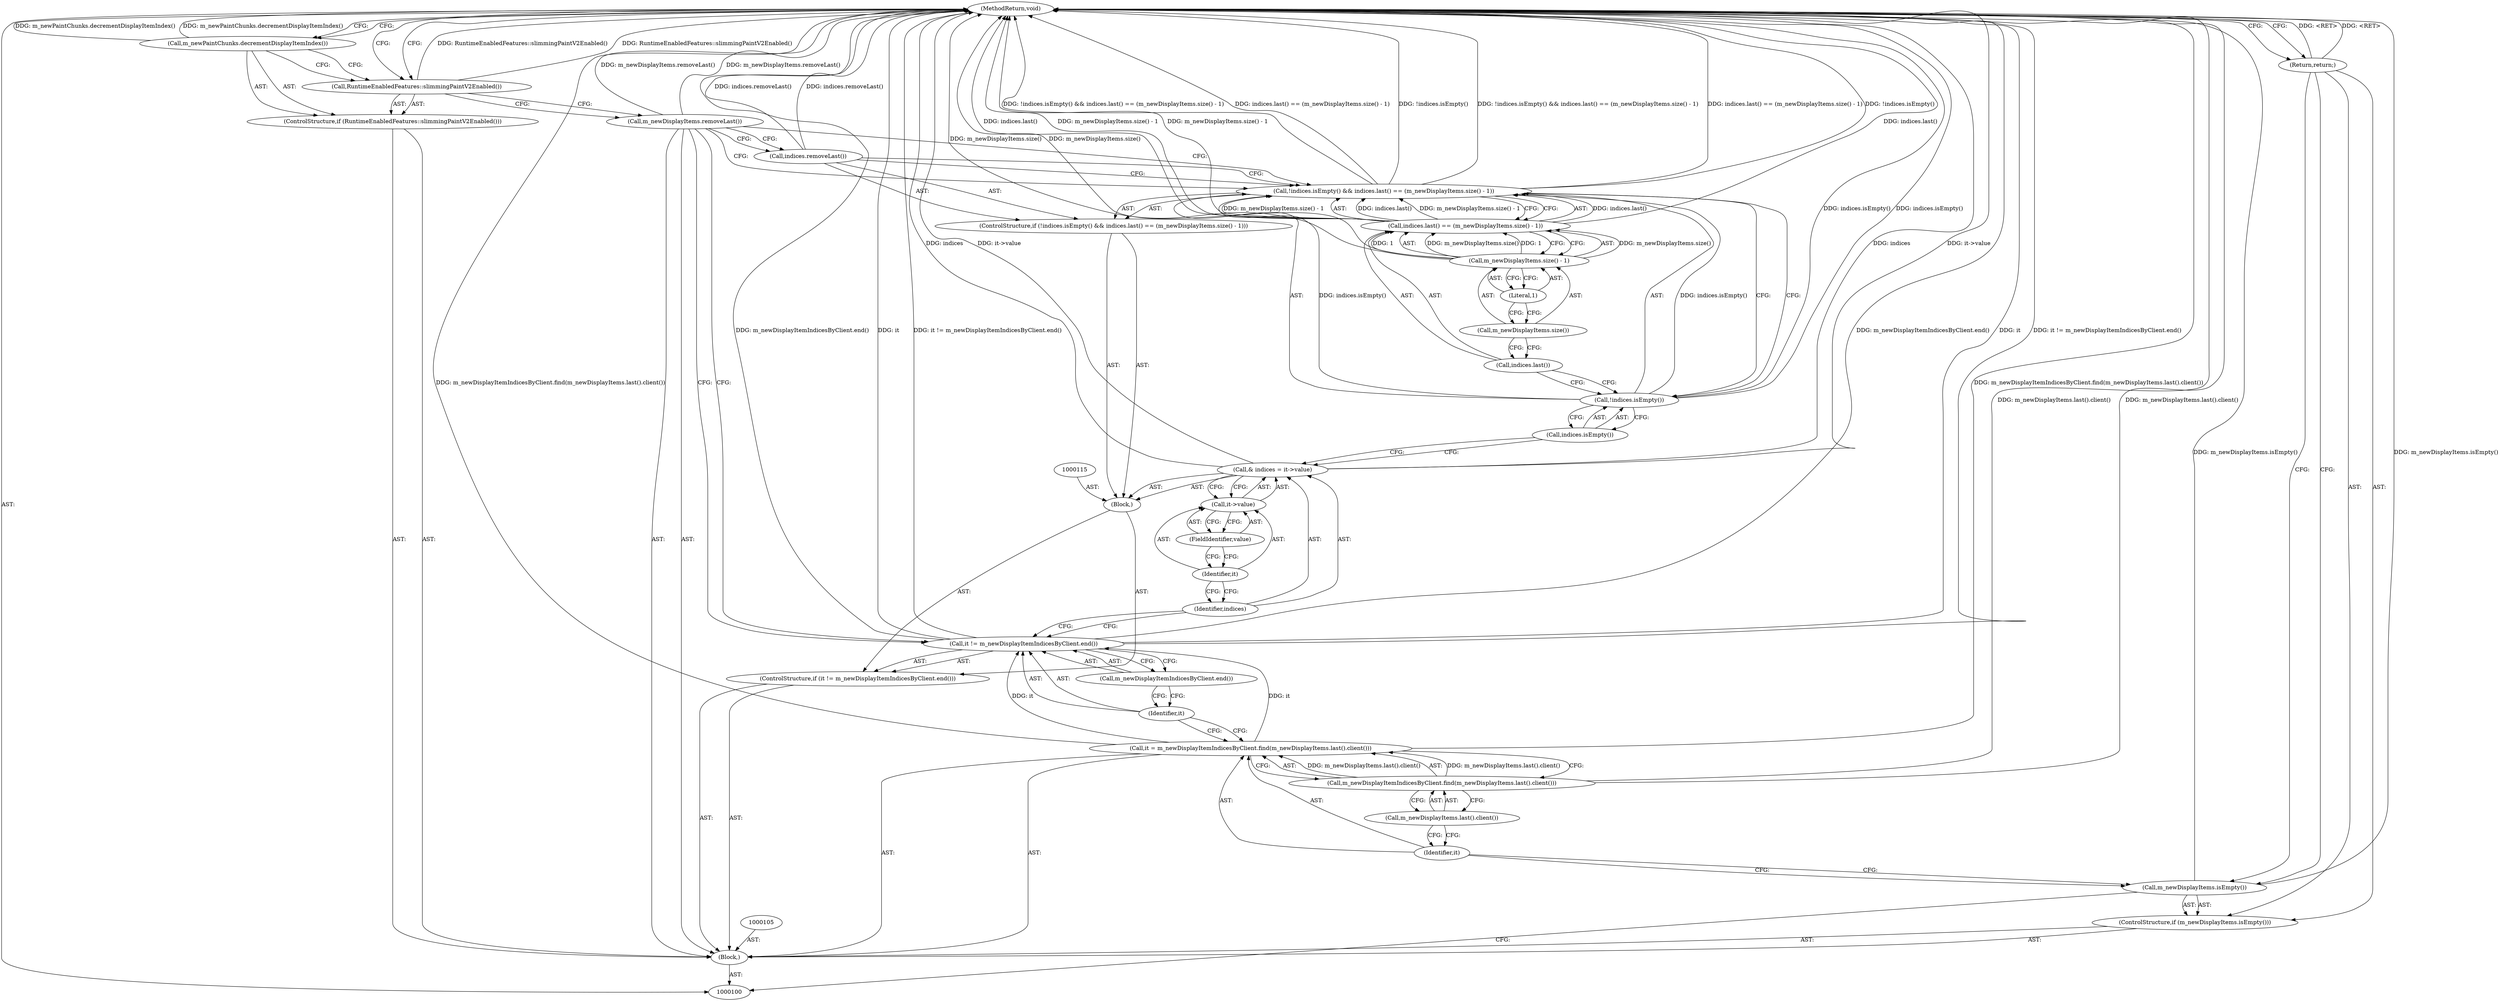 digraph "0_Chrome_55136969558bd7d8b3456cd1447442a5425fd9df_1" {
"1000135" [label="(MethodReturn,void)"];
"1000122" [label="(Call,!indices.isEmpty() && indices.last() == (m_newDisplayItems.size() - 1))"];
"1000123" [label="(Call,!indices.isEmpty())"];
"1000124" [label="(Call,indices.isEmpty())"];
"1000125" [label="(Call,indices.last() == (m_newDisplayItems.size() - 1))"];
"1000126" [label="(Call,indices.last())"];
"1000127" [label="(Call,m_newDisplayItems.size() - 1)"];
"1000128" [label="(Call,m_newDisplayItems.size())"];
"1000121" [label="(ControlStructure,if (!indices.isEmpty() && indices.last() == (m_newDisplayItems.size() - 1)))"];
"1000129" [label="(Literal,1)"];
"1000130" [label="(Call,indices.removeLast())"];
"1000131" [label="(Call,m_newDisplayItems.removeLast())"];
"1000132" [label="(ControlStructure,if (RuntimeEnabledFeatures::slimmingPaintV2Enabled()))"];
"1000133" [label="(Call,RuntimeEnabledFeatures::slimmingPaintV2Enabled())"];
"1000134" [label="(Call,m_newPaintChunks.decrementDisplayItemIndex())"];
"1000101" [label="(Block,)"];
"1000102" [label="(ControlStructure,if (m_newDisplayItems.isEmpty()))"];
"1000103" [label="(Call,m_newDisplayItems.isEmpty())"];
"1000104" [label="(Return,return;)"];
"1000106" [label="(Call,it = m_newDisplayItemIndicesByClient.find(m_newDisplayItems.last().client()))"];
"1000107" [label="(Identifier,it)"];
"1000108" [label="(Call,m_newDisplayItemIndicesByClient.find(m_newDisplayItems.last().client()))"];
"1000109" [label="(Call,m_newDisplayItems.last().client())"];
"1000113" [label="(Call,m_newDisplayItemIndicesByClient.end())"];
"1000110" [label="(ControlStructure,if (it != m_newDisplayItemIndicesByClient.end()))"];
"1000111" [label="(Call,it != m_newDisplayItemIndicesByClient.end())"];
"1000112" [label="(Identifier,it)"];
"1000116" [label="(Call,& indices = it->value)"];
"1000117" [label="(Identifier,indices)"];
"1000118" [label="(Call,it->value)"];
"1000119" [label="(Identifier,it)"];
"1000120" [label="(FieldIdentifier,value)"];
"1000114" [label="(Block,)"];
"1000135" -> "1000100"  [label="AST: "];
"1000135" -> "1000104"  [label="CFG: "];
"1000135" -> "1000134"  [label="CFG: "];
"1000135" -> "1000133"  [label="CFG: "];
"1000116" -> "1000135"  [label="DDG: indices"];
"1000116" -> "1000135"  [label="DDG: it->value"];
"1000122" -> "1000135"  [label="DDG: indices.last() == (m_newDisplayItems.size() - 1)"];
"1000122" -> "1000135"  [label="DDG: !indices.isEmpty()"];
"1000122" -> "1000135"  [label="DDG: !indices.isEmpty() && indices.last() == (m_newDisplayItems.size() - 1)"];
"1000106" -> "1000135"  [label="DDG: m_newDisplayItemIndicesByClient.find(m_newDisplayItems.last().client())"];
"1000125" -> "1000135"  [label="DDG: m_newDisplayItems.size() - 1"];
"1000125" -> "1000135"  [label="DDG: indices.last()"];
"1000111" -> "1000135"  [label="DDG: m_newDisplayItemIndicesByClient.end()"];
"1000111" -> "1000135"  [label="DDG: it"];
"1000111" -> "1000135"  [label="DDG: it != m_newDisplayItemIndicesByClient.end()"];
"1000127" -> "1000135"  [label="DDG: m_newDisplayItems.size()"];
"1000130" -> "1000135"  [label="DDG: indices.removeLast()"];
"1000103" -> "1000135"  [label="DDG: m_newDisplayItems.isEmpty()"];
"1000134" -> "1000135"  [label="DDG: m_newPaintChunks.decrementDisplayItemIndex()"];
"1000133" -> "1000135"  [label="DDG: RuntimeEnabledFeatures::slimmingPaintV2Enabled()"];
"1000108" -> "1000135"  [label="DDG: m_newDisplayItems.last().client()"];
"1000131" -> "1000135"  [label="DDG: m_newDisplayItems.removeLast()"];
"1000123" -> "1000135"  [label="DDG: indices.isEmpty()"];
"1000104" -> "1000135"  [label="DDG: <RET>"];
"1000122" -> "1000121"  [label="AST: "];
"1000122" -> "1000123"  [label="CFG: "];
"1000122" -> "1000125"  [label="CFG: "];
"1000123" -> "1000122"  [label="AST: "];
"1000125" -> "1000122"  [label="AST: "];
"1000130" -> "1000122"  [label="CFG: "];
"1000131" -> "1000122"  [label="CFG: "];
"1000122" -> "1000135"  [label="DDG: indices.last() == (m_newDisplayItems.size() - 1)"];
"1000122" -> "1000135"  [label="DDG: !indices.isEmpty()"];
"1000122" -> "1000135"  [label="DDG: !indices.isEmpty() && indices.last() == (m_newDisplayItems.size() - 1)"];
"1000123" -> "1000122"  [label="DDG: indices.isEmpty()"];
"1000125" -> "1000122"  [label="DDG: indices.last()"];
"1000125" -> "1000122"  [label="DDG: m_newDisplayItems.size() - 1"];
"1000123" -> "1000122"  [label="AST: "];
"1000123" -> "1000124"  [label="CFG: "];
"1000124" -> "1000123"  [label="AST: "];
"1000126" -> "1000123"  [label="CFG: "];
"1000122" -> "1000123"  [label="CFG: "];
"1000123" -> "1000135"  [label="DDG: indices.isEmpty()"];
"1000123" -> "1000122"  [label="DDG: indices.isEmpty()"];
"1000124" -> "1000123"  [label="AST: "];
"1000124" -> "1000116"  [label="CFG: "];
"1000123" -> "1000124"  [label="CFG: "];
"1000125" -> "1000122"  [label="AST: "];
"1000125" -> "1000127"  [label="CFG: "];
"1000126" -> "1000125"  [label="AST: "];
"1000127" -> "1000125"  [label="AST: "];
"1000122" -> "1000125"  [label="CFG: "];
"1000125" -> "1000135"  [label="DDG: m_newDisplayItems.size() - 1"];
"1000125" -> "1000135"  [label="DDG: indices.last()"];
"1000125" -> "1000122"  [label="DDG: indices.last()"];
"1000125" -> "1000122"  [label="DDG: m_newDisplayItems.size() - 1"];
"1000127" -> "1000125"  [label="DDG: m_newDisplayItems.size()"];
"1000127" -> "1000125"  [label="DDG: 1"];
"1000126" -> "1000125"  [label="AST: "];
"1000126" -> "1000123"  [label="CFG: "];
"1000128" -> "1000126"  [label="CFG: "];
"1000127" -> "1000125"  [label="AST: "];
"1000127" -> "1000129"  [label="CFG: "];
"1000128" -> "1000127"  [label="AST: "];
"1000129" -> "1000127"  [label="AST: "];
"1000125" -> "1000127"  [label="CFG: "];
"1000127" -> "1000135"  [label="DDG: m_newDisplayItems.size()"];
"1000127" -> "1000125"  [label="DDG: m_newDisplayItems.size()"];
"1000127" -> "1000125"  [label="DDG: 1"];
"1000128" -> "1000127"  [label="AST: "];
"1000128" -> "1000126"  [label="CFG: "];
"1000129" -> "1000128"  [label="CFG: "];
"1000121" -> "1000114"  [label="AST: "];
"1000122" -> "1000121"  [label="AST: "];
"1000130" -> "1000121"  [label="AST: "];
"1000129" -> "1000127"  [label="AST: "];
"1000129" -> "1000128"  [label="CFG: "];
"1000127" -> "1000129"  [label="CFG: "];
"1000130" -> "1000121"  [label="AST: "];
"1000130" -> "1000122"  [label="CFG: "];
"1000131" -> "1000130"  [label="CFG: "];
"1000130" -> "1000135"  [label="DDG: indices.removeLast()"];
"1000131" -> "1000101"  [label="AST: "];
"1000131" -> "1000130"  [label="CFG: "];
"1000131" -> "1000122"  [label="CFG: "];
"1000131" -> "1000111"  [label="CFG: "];
"1000133" -> "1000131"  [label="CFG: "];
"1000131" -> "1000135"  [label="DDG: m_newDisplayItems.removeLast()"];
"1000132" -> "1000101"  [label="AST: "];
"1000133" -> "1000132"  [label="AST: "];
"1000134" -> "1000132"  [label="AST: "];
"1000133" -> "1000132"  [label="AST: "];
"1000133" -> "1000131"  [label="CFG: "];
"1000134" -> "1000133"  [label="CFG: "];
"1000135" -> "1000133"  [label="CFG: "];
"1000133" -> "1000135"  [label="DDG: RuntimeEnabledFeatures::slimmingPaintV2Enabled()"];
"1000134" -> "1000132"  [label="AST: "];
"1000134" -> "1000133"  [label="CFG: "];
"1000135" -> "1000134"  [label="CFG: "];
"1000134" -> "1000135"  [label="DDG: m_newPaintChunks.decrementDisplayItemIndex()"];
"1000101" -> "1000100"  [label="AST: "];
"1000102" -> "1000101"  [label="AST: "];
"1000105" -> "1000101"  [label="AST: "];
"1000106" -> "1000101"  [label="AST: "];
"1000110" -> "1000101"  [label="AST: "];
"1000131" -> "1000101"  [label="AST: "];
"1000132" -> "1000101"  [label="AST: "];
"1000102" -> "1000101"  [label="AST: "];
"1000103" -> "1000102"  [label="AST: "];
"1000104" -> "1000102"  [label="AST: "];
"1000103" -> "1000102"  [label="AST: "];
"1000103" -> "1000100"  [label="CFG: "];
"1000104" -> "1000103"  [label="CFG: "];
"1000107" -> "1000103"  [label="CFG: "];
"1000103" -> "1000135"  [label="DDG: m_newDisplayItems.isEmpty()"];
"1000104" -> "1000102"  [label="AST: "];
"1000104" -> "1000103"  [label="CFG: "];
"1000135" -> "1000104"  [label="CFG: "];
"1000104" -> "1000135"  [label="DDG: <RET>"];
"1000106" -> "1000101"  [label="AST: "];
"1000106" -> "1000108"  [label="CFG: "];
"1000107" -> "1000106"  [label="AST: "];
"1000108" -> "1000106"  [label="AST: "];
"1000112" -> "1000106"  [label="CFG: "];
"1000106" -> "1000135"  [label="DDG: m_newDisplayItemIndicesByClient.find(m_newDisplayItems.last().client())"];
"1000108" -> "1000106"  [label="DDG: m_newDisplayItems.last().client()"];
"1000106" -> "1000111"  [label="DDG: it"];
"1000107" -> "1000106"  [label="AST: "];
"1000107" -> "1000103"  [label="CFG: "];
"1000109" -> "1000107"  [label="CFG: "];
"1000108" -> "1000106"  [label="AST: "];
"1000108" -> "1000109"  [label="CFG: "];
"1000109" -> "1000108"  [label="AST: "];
"1000106" -> "1000108"  [label="CFG: "];
"1000108" -> "1000135"  [label="DDG: m_newDisplayItems.last().client()"];
"1000108" -> "1000106"  [label="DDG: m_newDisplayItems.last().client()"];
"1000109" -> "1000108"  [label="AST: "];
"1000109" -> "1000107"  [label="CFG: "];
"1000108" -> "1000109"  [label="CFG: "];
"1000113" -> "1000111"  [label="AST: "];
"1000113" -> "1000112"  [label="CFG: "];
"1000111" -> "1000113"  [label="CFG: "];
"1000110" -> "1000101"  [label="AST: "];
"1000111" -> "1000110"  [label="AST: "];
"1000114" -> "1000110"  [label="AST: "];
"1000111" -> "1000110"  [label="AST: "];
"1000111" -> "1000113"  [label="CFG: "];
"1000112" -> "1000111"  [label="AST: "];
"1000113" -> "1000111"  [label="AST: "];
"1000117" -> "1000111"  [label="CFG: "];
"1000131" -> "1000111"  [label="CFG: "];
"1000111" -> "1000135"  [label="DDG: m_newDisplayItemIndicesByClient.end()"];
"1000111" -> "1000135"  [label="DDG: it"];
"1000111" -> "1000135"  [label="DDG: it != m_newDisplayItemIndicesByClient.end()"];
"1000106" -> "1000111"  [label="DDG: it"];
"1000112" -> "1000111"  [label="AST: "];
"1000112" -> "1000106"  [label="CFG: "];
"1000113" -> "1000112"  [label="CFG: "];
"1000116" -> "1000114"  [label="AST: "];
"1000116" -> "1000118"  [label="CFG: "];
"1000117" -> "1000116"  [label="AST: "];
"1000118" -> "1000116"  [label="AST: "];
"1000124" -> "1000116"  [label="CFG: "];
"1000116" -> "1000135"  [label="DDG: indices"];
"1000116" -> "1000135"  [label="DDG: it->value"];
"1000117" -> "1000116"  [label="AST: "];
"1000117" -> "1000111"  [label="CFG: "];
"1000119" -> "1000117"  [label="CFG: "];
"1000118" -> "1000116"  [label="AST: "];
"1000118" -> "1000120"  [label="CFG: "];
"1000119" -> "1000118"  [label="AST: "];
"1000120" -> "1000118"  [label="AST: "];
"1000116" -> "1000118"  [label="CFG: "];
"1000119" -> "1000118"  [label="AST: "];
"1000119" -> "1000117"  [label="CFG: "];
"1000120" -> "1000119"  [label="CFG: "];
"1000120" -> "1000118"  [label="AST: "];
"1000120" -> "1000119"  [label="CFG: "];
"1000118" -> "1000120"  [label="CFG: "];
"1000114" -> "1000110"  [label="AST: "];
"1000115" -> "1000114"  [label="AST: "];
"1000116" -> "1000114"  [label="AST: "];
"1000121" -> "1000114"  [label="AST: "];
}
